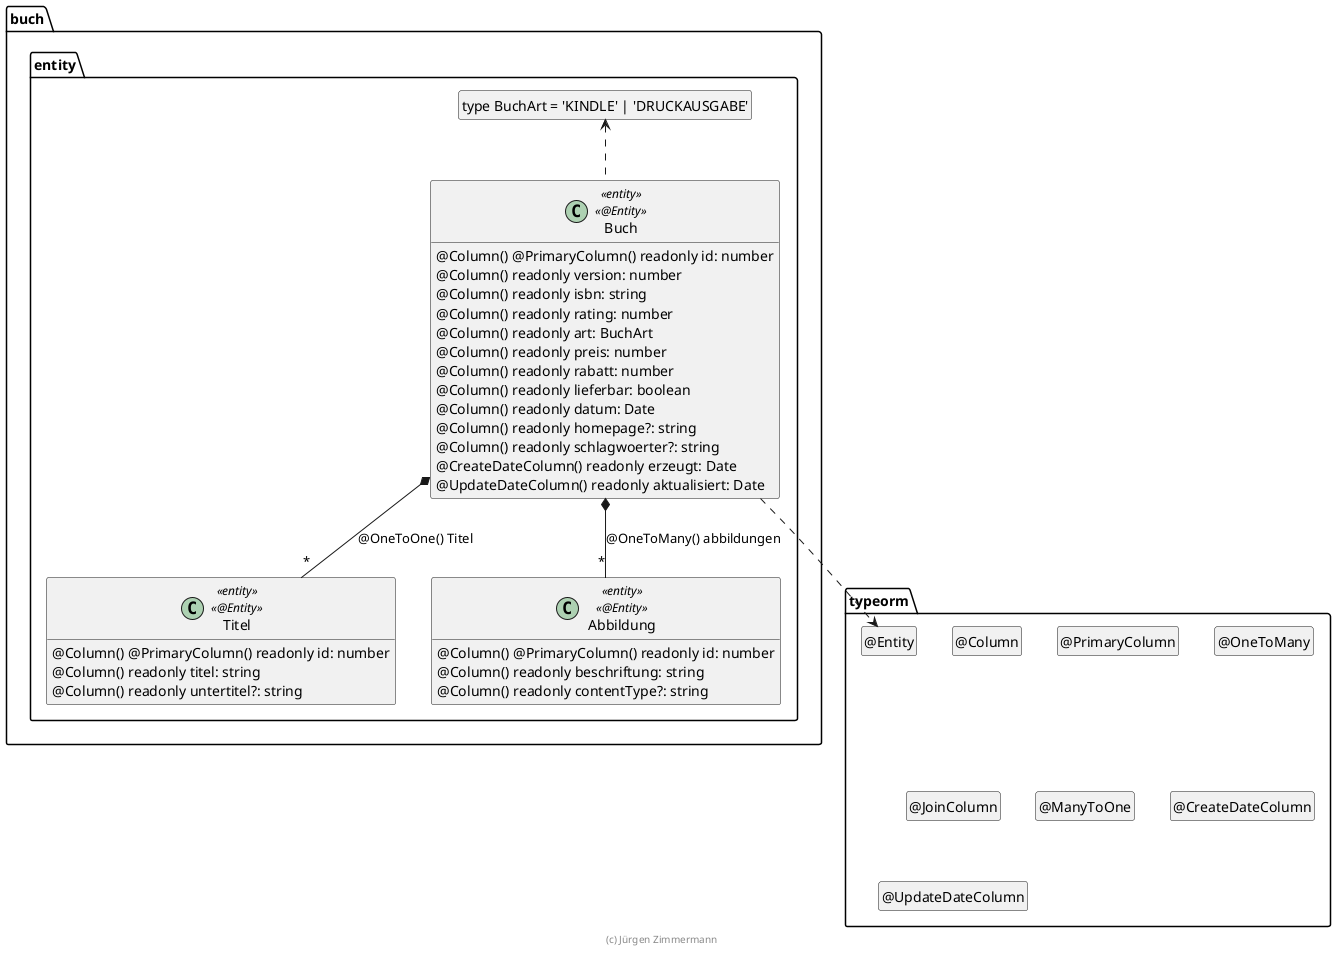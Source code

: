 ' Copyright (C) 2019 - present Juergen Zimmermann, Hochschule Karlsruhe
'
' This program is free software: you can redistribute it and/or modify
' it under the terms of the GNU General Public License as published by
' the Free Software Foundation, either version 3 of the License, or
' (at your option) any later version.
'
' This program is distributed in the hope that it will be useful,
' but WITHOUT ANY WARRANTY; without even the implied warranty of
' MERCHANTABILITY or FITNESS FOR A PARTICULAR PURPOSE.  See the
' GNU General Public License for more details.
'
' You should have received a copy of the GNU General Public License
' along with this program.  If not, see <https://www.gnu.org/licenses/>.

' Preview durch <Alt>d

@startuml Entity

package typeorm {
  class "@Entity" as Entity
  hide Entity circle
  class "@Column" as Column
  hide Column circle
  class "@PrimaryColumn" as PrimaryColumn
  hide PrimaryColumn circle
  class "@OneToMany" as OneToMany
  hide OneToMany circle
  class "@JoinColumn" as JoinColumn
  hide JoinColumn circle
  class "@ManyToOne" as ManyToOne
  hide ManyToOne circle
  class "@CreateDateColumn" as CreateDateColumn
  hide CreateDateColumn circle
  class "@UpdateDateColumn" as UpdateDateColumn
  hide UpdateDateColumn circle
}

package buch.entity {
  class "type BuchArt = 'KINDLE' | 'DRUCKAUSGABE'" as BuchArt
  hide BuchArt circle

  class Buch <<entity>> <<@Entity>> {
    @Column() @PrimaryColumn() readonly id: number
    @Column() readonly version: number
    @Column() readonly isbn: string
    @Column() readonly rating: number
    @Column() readonly art: BuchArt
    @Column() readonly preis: number
    @Column() readonly rabatt: number
    @Column() readonly lieferbar: boolean
    @Column() readonly datum: Date
    @Column() readonly homepage?: string
    @Column() readonly schlagwoerter?: string
    @CreateDateColumn() readonly erzeugt: Date
    @UpdateDateColumn() readonly aktualisiert: Date
  }

  class Titel <<entity>> <<@Entity>> {
    @Column() @PrimaryColumn() readonly id: number
    @Column() readonly titel: string
    @Column() readonly untertitel?: string
  }

  class Abbildung <<entity>> <<@Entity>> {
    @Column() @PrimaryColumn() readonly id: number
    @Column() readonly beschriftung: string
    @Column() readonly contentType?: string
  }

  Buch ..> Entity
  Buch *-- "*" Titel : @OneToOne() Titel
  Buch *-- "*" Abbildung : @OneToMany() abbildungen
  Buch .up.> BuchArt
}

hide empty members

footer (c) Jürgen Zimmermann

@enduml
